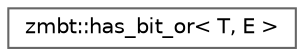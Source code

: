 digraph "Graphical Class Hierarchy"
{
 // LATEX_PDF_SIZE
  bgcolor="transparent";
  edge [fontname=Helvetica,fontsize=10,labelfontname=Helvetica,labelfontsize=10];
  node [fontname=Helvetica,fontsize=10,shape=box,height=0.2,width=0.4];
  rankdir="LR";
  Node0 [id="Node000000",label="zmbt::has_bit_or\< T, E \>",height=0.2,width=0.4,color="grey40", fillcolor="white", style="filled",URL="$structzmbt_1_1has__bit__or.html",tooltip=" "];
}
